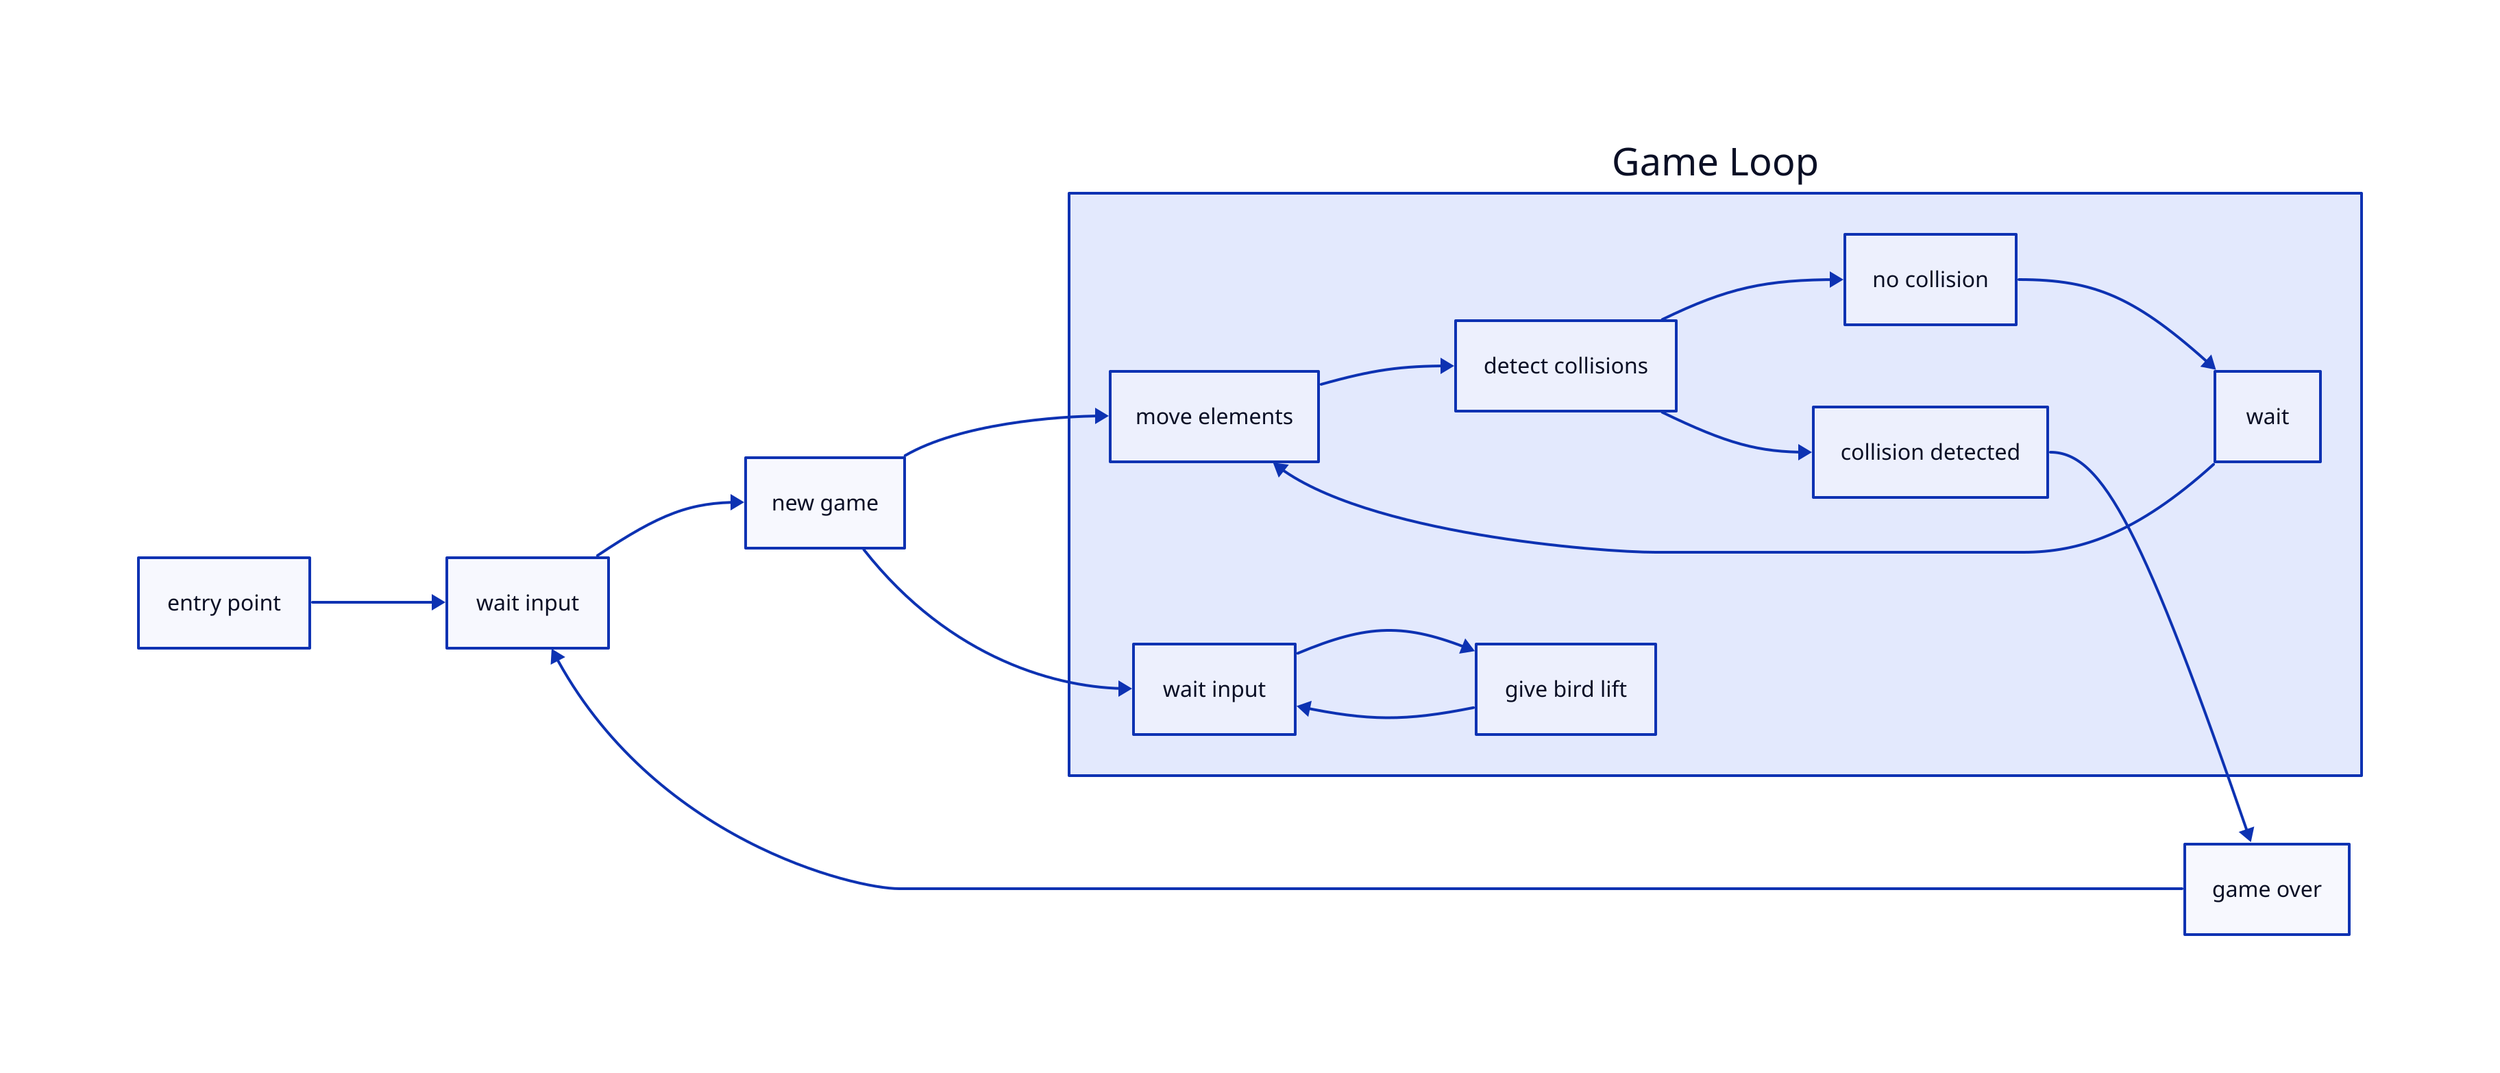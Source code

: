# This game loop is a simplified overview and inaccurate of the details of
# the actual game loop.

direction: right
entry point -> wait input -> new game
new game -> Game Loop.move elements
new game -> Game Loop.wait input

Game Loop: {
  move elements -> detect collisions
  detect collisions -> no collision -> wait -> move elements
  detect collisions -> collision detected -> _.game over

  wait input -> give bird lift -> wait input
}

game over -> wait input

